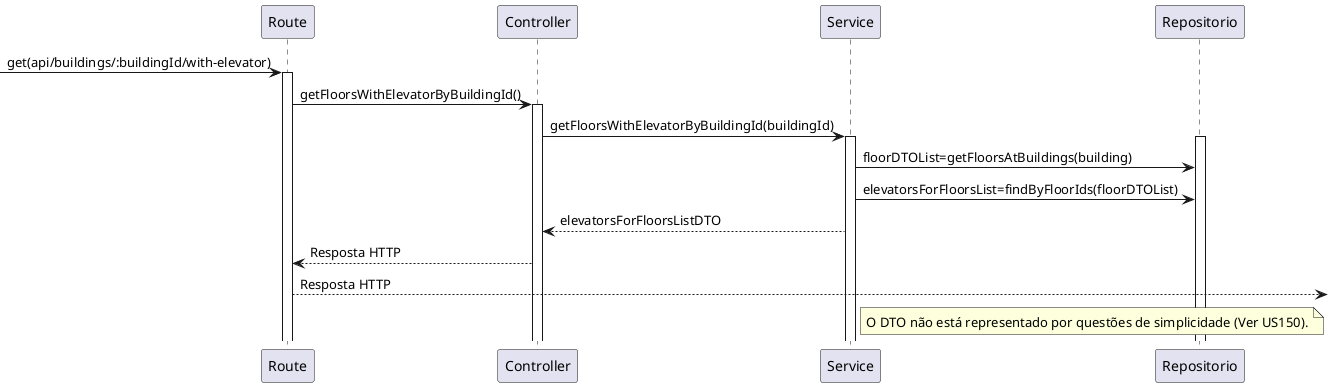 @startuml US300

participant "Route" as Route
participant "Controller" as Controller
participant "Service" as Service
participant "Repositorio" as Repositorio

 -> Route : get(api/buildings/:buildingId/with-elevator)
activate Route
Route -> Controller : getFloorsWithElevatorByBuildingId()
activate Controller
Controller -> Service : getFloorsWithElevatorByBuildingId(buildingId)
activate Service
activate Repositorio
Service -> Repositorio : floorDTOList=getFloorsAtBuildings(building)
Service -> Repositorio : elevatorsForFloorsList=findByFloorIds(floorDTOList)
Service --> Controller : elevatorsForFloorsListDTO
Controller--> Route : Resposta HTTP
Route --> : Resposta HTTP

note right of Service
O DTO não está representado por questões de simplicidade (Ver US150).
end note
@enduml
